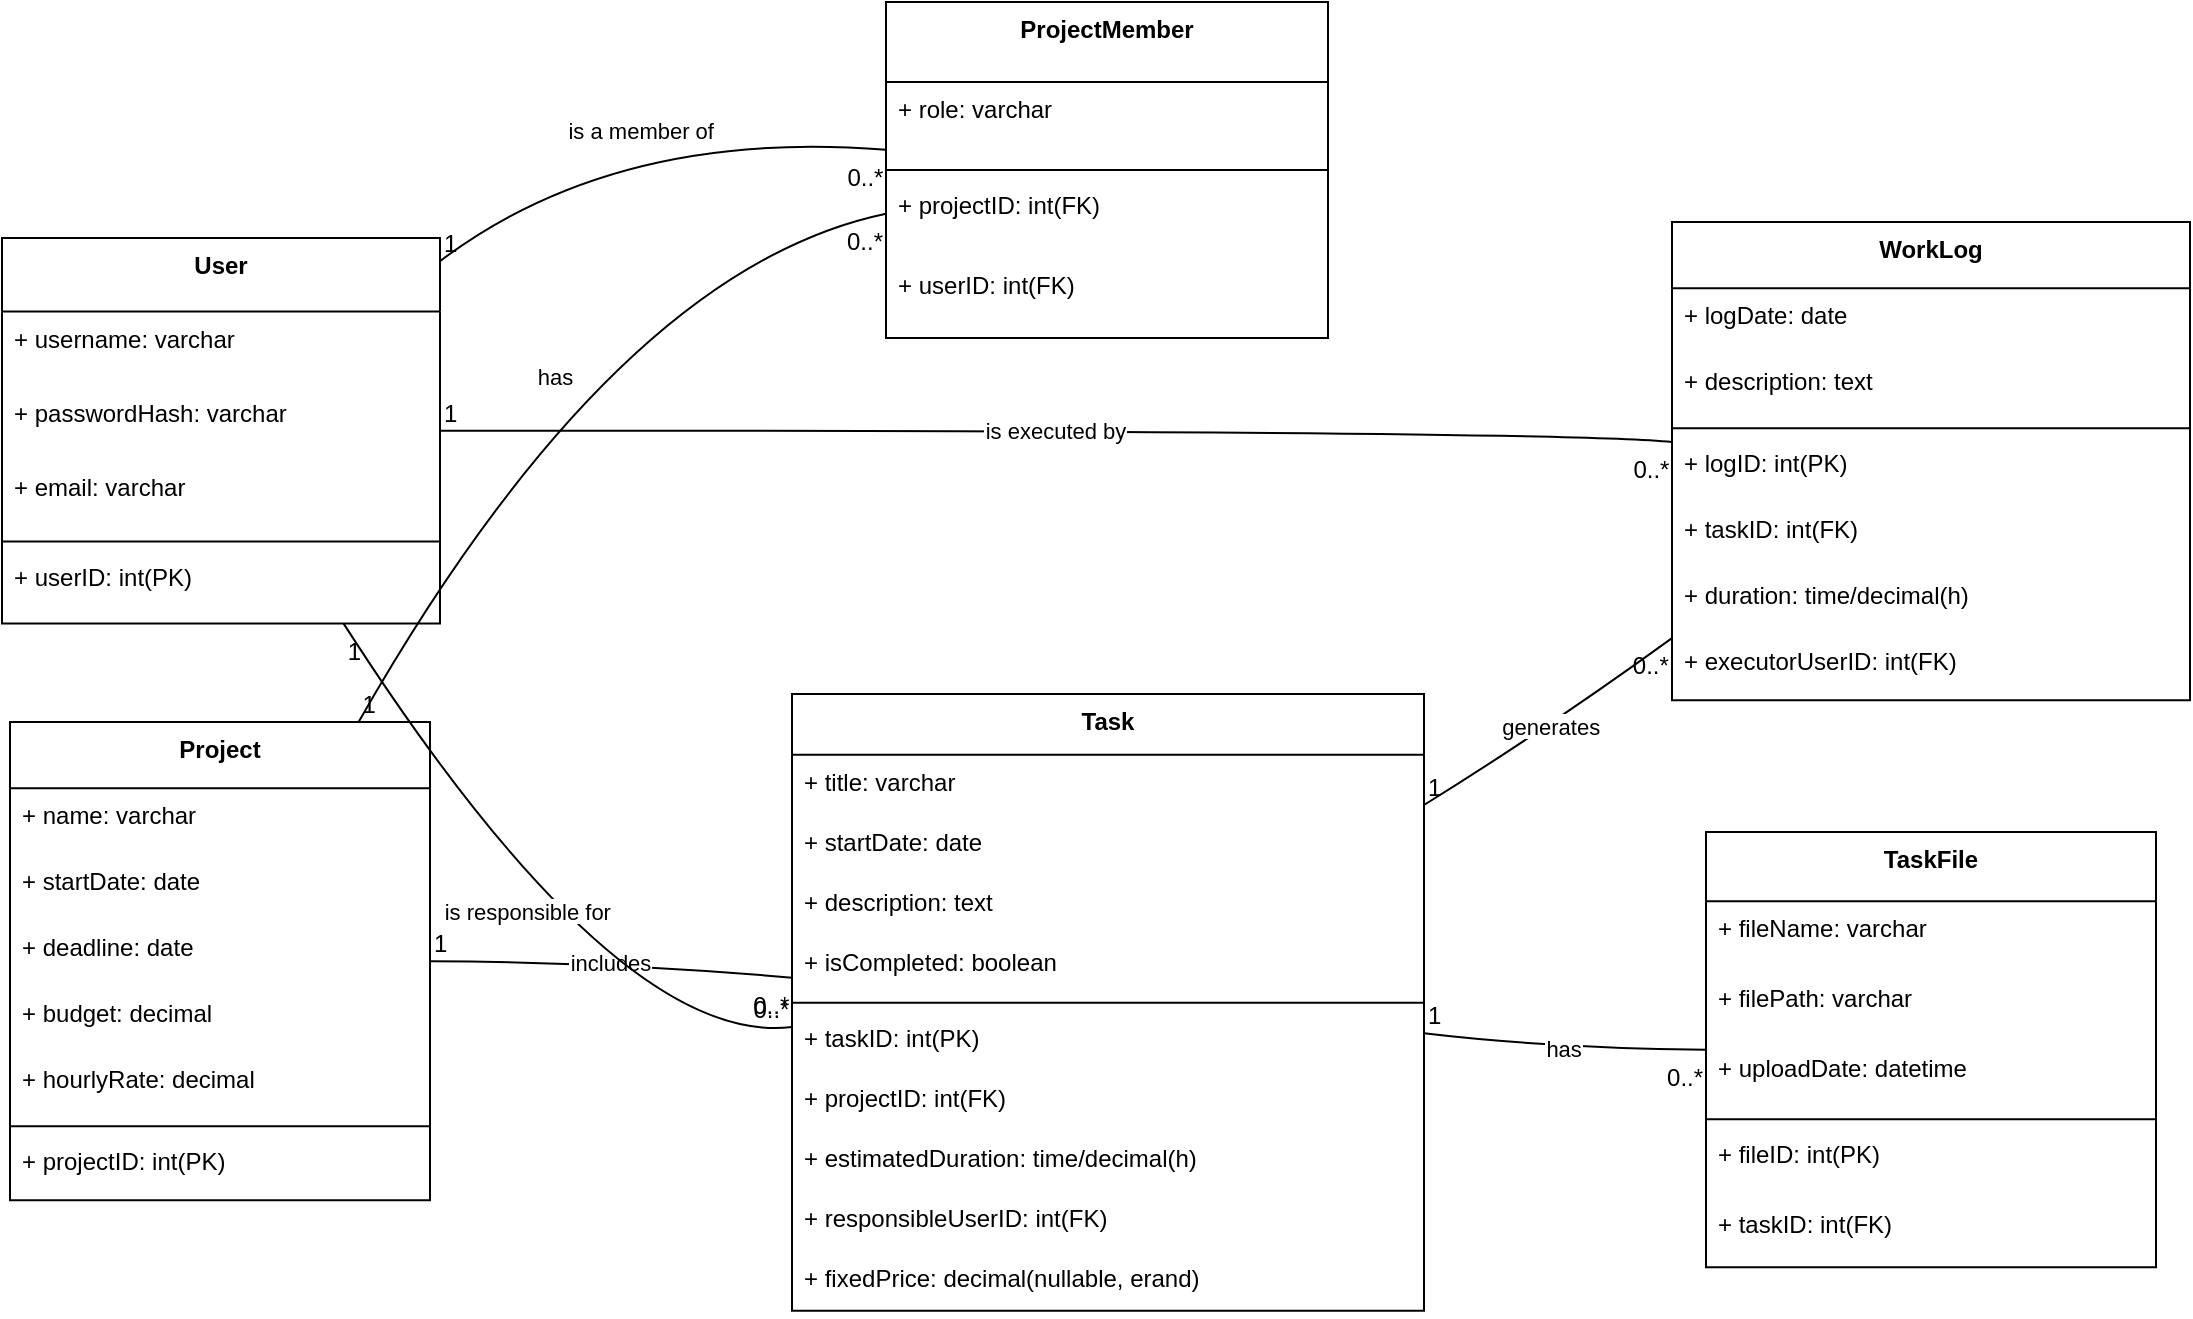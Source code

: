 <mxfile version="28.2.8">
  <diagram name="Page-1" id="e7e014a7-5840-1c2e-5031-d8a46d1fe8dd">
    <mxGraphModel dx="1694" dy="1110" grid="1" gridSize="10" guides="1" tooltips="1" connect="1" arrows="1" fold="1" page="1" pageScale="1" pageWidth="1169" pageHeight="826" background="none" math="0" shadow="0">
      <root>
        <mxCell id="0" />
        <mxCell id="1" parent="0" />
        <mxCell id="pMwz3xdZ2TT84sI3ZfPQ-42" value="User" style="swimlane;fontStyle=1;align=center;verticalAlign=top;childLayout=stackLayout;horizontal=1;startSize=36.8;horizontalStack=0;resizeParent=1;resizeParentMax=0;resizeLast=0;collapsible=0;marginBottom=0;" vertex="1" parent="1">
          <mxGeometry x="38" y="628" width="219" height="192.8" as="geometry" />
        </mxCell>
        <mxCell id="pMwz3xdZ2TT84sI3ZfPQ-43" value="+ username: varchar" style="text;strokeColor=none;fillColor=none;align=left;verticalAlign=top;spacingLeft=4;spacingRight=4;overflow=hidden;rotatable=0;points=[[0,0.5],[1,0.5]];portConstraint=eastwest;" vertex="1" parent="pMwz3xdZ2TT84sI3ZfPQ-42">
          <mxGeometry y="36.8" width="219" height="37" as="geometry" />
        </mxCell>
        <mxCell id="pMwz3xdZ2TT84sI3ZfPQ-44" value="+ passwordHash: varchar" style="text;strokeColor=none;fillColor=none;align=left;verticalAlign=top;spacingLeft=4;spacingRight=4;overflow=hidden;rotatable=0;points=[[0,0.5],[1,0.5]];portConstraint=eastwest;" vertex="1" parent="pMwz3xdZ2TT84sI3ZfPQ-42">
          <mxGeometry y="73.8" width="219" height="37" as="geometry" />
        </mxCell>
        <mxCell id="pMwz3xdZ2TT84sI3ZfPQ-45" value="+ email: varchar" style="text;strokeColor=none;fillColor=none;align=left;verticalAlign=top;spacingLeft=4;spacingRight=4;overflow=hidden;rotatable=0;points=[[0,0.5],[1,0.5]];portConstraint=eastwest;" vertex="1" parent="pMwz3xdZ2TT84sI3ZfPQ-42">
          <mxGeometry y="110.8" width="219" height="37" as="geometry" />
        </mxCell>
        <mxCell id="pMwz3xdZ2TT84sI3ZfPQ-46" style="line;strokeWidth=1;fillColor=none;align=left;verticalAlign=middle;spacingTop=-1;spacingLeft=3;spacingRight=3;rotatable=0;labelPosition=right;points=[];portConstraint=eastwest;strokeColor=inherit;" vertex="1" parent="pMwz3xdZ2TT84sI3ZfPQ-42">
          <mxGeometry y="147.8" width="219" height="8" as="geometry" />
        </mxCell>
        <mxCell id="pMwz3xdZ2TT84sI3ZfPQ-47" value="+ userID: int(PK)" style="text;strokeColor=none;fillColor=none;align=left;verticalAlign=top;spacingLeft=4;spacingRight=4;overflow=hidden;rotatable=0;points=[[0,0.5],[1,0.5]];portConstraint=eastwest;" vertex="1" parent="pMwz3xdZ2TT84sI3ZfPQ-42">
          <mxGeometry y="155.8" width="219" height="37" as="geometry" />
        </mxCell>
        <mxCell id="pMwz3xdZ2TT84sI3ZfPQ-48" value="Project" style="swimlane;fontStyle=1;align=center;verticalAlign=top;childLayout=stackLayout;horizontal=1;startSize=33.143;horizontalStack=0;resizeParent=1;resizeParentMax=0;resizeLast=0;collapsible=0;marginBottom=0;" vertex="1" parent="1">
          <mxGeometry x="42" y="870" width="210" height="239.143" as="geometry" />
        </mxCell>
        <mxCell id="pMwz3xdZ2TT84sI3ZfPQ-49" value="+ name: varchar" style="text;strokeColor=none;fillColor=none;align=left;verticalAlign=top;spacingLeft=4;spacingRight=4;overflow=hidden;rotatable=0;points=[[0,0.5],[1,0.5]];portConstraint=eastwest;" vertex="1" parent="pMwz3xdZ2TT84sI3ZfPQ-48">
          <mxGeometry y="33.143" width="210" height="33" as="geometry" />
        </mxCell>
        <mxCell id="pMwz3xdZ2TT84sI3ZfPQ-50" value="+ startDate: date" style="text;strokeColor=none;fillColor=none;align=left;verticalAlign=top;spacingLeft=4;spacingRight=4;overflow=hidden;rotatable=0;points=[[0,0.5],[1,0.5]];portConstraint=eastwest;" vertex="1" parent="pMwz3xdZ2TT84sI3ZfPQ-48">
          <mxGeometry y="66.143" width="210" height="33" as="geometry" />
        </mxCell>
        <mxCell id="pMwz3xdZ2TT84sI3ZfPQ-51" value="+ deadline: date" style="text;strokeColor=none;fillColor=none;align=left;verticalAlign=top;spacingLeft=4;spacingRight=4;overflow=hidden;rotatable=0;points=[[0,0.5],[1,0.5]];portConstraint=eastwest;" vertex="1" parent="pMwz3xdZ2TT84sI3ZfPQ-48">
          <mxGeometry y="99.143" width="210" height="33" as="geometry" />
        </mxCell>
        <mxCell id="pMwz3xdZ2TT84sI3ZfPQ-52" value="+ budget: decimal" style="text;strokeColor=none;fillColor=none;align=left;verticalAlign=top;spacingLeft=4;spacingRight=4;overflow=hidden;rotatable=0;points=[[0,0.5],[1,0.5]];portConstraint=eastwest;" vertex="1" parent="pMwz3xdZ2TT84sI3ZfPQ-48">
          <mxGeometry y="132.143" width="210" height="33" as="geometry" />
        </mxCell>
        <mxCell id="pMwz3xdZ2TT84sI3ZfPQ-53" value="+ hourlyRate: decimal" style="text;strokeColor=none;fillColor=none;align=left;verticalAlign=top;spacingLeft=4;spacingRight=4;overflow=hidden;rotatable=0;points=[[0,0.5],[1,0.5]];portConstraint=eastwest;" vertex="1" parent="pMwz3xdZ2TT84sI3ZfPQ-48">
          <mxGeometry y="165.143" width="210" height="33" as="geometry" />
        </mxCell>
        <mxCell id="pMwz3xdZ2TT84sI3ZfPQ-54" style="line;strokeWidth=1;fillColor=none;align=left;verticalAlign=middle;spacingTop=-1;spacingLeft=3;spacingRight=3;rotatable=0;labelPosition=right;points=[];portConstraint=eastwest;strokeColor=inherit;" vertex="1" parent="pMwz3xdZ2TT84sI3ZfPQ-48">
          <mxGeometry y="198.143" width="210" height="8" as="geometry" />
        </mxCell>
        <mxCell id="pMwz3xdZ2TT84sI3ZfPQ-55" value="+ projectID: int(PK)" style="text;strokeColor=none;fillColor=none;align=left;verticalAlign=top;spacingLeft=4;spacingRight=4;overflow=hidden;rotatable=0;points=[[0,0.5],[1,0.5]];portConstraint=eastwest;" vertex="1" parent="pMwz3xdZ2TT84sI3ZfPQ-48">
          <mxGeometry y="206.143" width="210" height="33" as="geometry" />
        </mxCell>
        <mxCell id="pMwz3xdZ2TT84sI3ZfPQ-56" value="ProjectMember" style="swimlane;fontStyle=1;align=center;verticalAlign=top;childLayout=stackLayout;horizontal=1;startSize=40;horizontalStack=0;resizeParent=1;resizeParentMax=0;resizeLast=0;collapsible=0;marginBottom=0;" vertex="1" parent="1">
          <mxGeometry x="480" y="510" width="221" height="168" as="geometry" />
        </mxCell>
        <mxCell id="pMwz3xdZ2TT84sI3ZfPQ-57" value="+ role: varchar" style="text;strokeColor=none;fillColor=none;align=left;verticalAlign=top;spacingLeft=4;spacingRight=4;overflow=hidden;rotatable=0;points=[[0,0.5],[1,0.5]];portConstraint=eastwest;" vertex="1" parent="pMwz3xdZ2TT84sI3ZfPQ-56">
          <mxGeometry y="40" width="221" height="40" as="geometry" />
        </mxCell>
        <mxCell id="pMwz3xdZ2TT84sI3ZfPQ-58" style="line;strokeWidth=1;fillColor=none;align=left;verticalAlign=middle;spacingTop=-1;spacingLeft=3;spacingRight=3;rotatable=0;labelPosition=right;points=[];portConstraint=eastwest;strokeColor=inherit;" vertex="1" parent="pMwz3xdZ2TT84sI3ZfPQ-56">
          <mxGeometry y="80" width="221" height="8" as="geometry" />
        </mxCell>
        <mxCell id="pMwz3xdZ2TT84sI3ZfPQ-59" value="+ projectID: int(FK)" style="text;strokeColor=none;fillColor=none;align=left;verticalAlign=top;spacingLeft=4;spacingRight=4;overflow=hidden;rotatable=0;points=[[0,0.5],[1,0.5]];portConstraint=eastwest;" vertex="1" parent="pMwz3xdZ2TT84sI3ZfPQ-56">
          <mxGeometry y="88" width="221" height="40" as="geometry" />
        </mxCell>
        <mxCell id="pMwz3xdZ2TT84sI3ZfPQ-60" value="+ userID: int(FK)" style="text;strokeColor=none;fillColor=none;align=left;verticalAlign=top;spacingLeft=4;spacingRight=4;overflow=hidden;rotatable=0;points=[[0,0.5],[1,0.5]];portConstraint=eastwest;" vertex="1" parent="pMwz3xdZ2TT84sI3ZfPQ-56">
          <mxGeometry y="128" width="221" height="40" as="geometry" />
        </mxCell>
        <mxCell id="pMwz3xdZ2TT84sI3ZfPQ-61" value="Task" style="swimlane;fontStyle=1;align=center;verticalAlign=top;childLayout=stackLayout;horizontal=1;startSize=30.4;horizontalStack=0;resizeParent=1;resizeParentMax=0;resizeLast=0;collapsible=0;marginBottom=0;" vertex="1" parent="1">
          <mxGeometry x="433" y="856" width="316" height="308.4" as="geometry" />
        </mxCell>
        <mxCell id="pMwz3xdZ2TT84sI3ZfPQ-62" value="+ title: varchar" style="text;strokeColor=none;fillColor=none;align=left;verticalAlign=top;spacingLeft=4;spacingRight=4;overflow=hidden;rotatable=0;points=[[0,0.5],[1,0.5]];portConstraint=eastwest;" vertex="1" parent="pMwz3xdZ2TT84sI3ZfPQ-61">
          <mxGeometry y="30.4" width="316" height="30" as="geometry" />
        </mxCell>
        <mxCell id="pMwz3xdZ2TT84sI3ZfPQ-63" value="+ startDate: date" style="text;strokeColor=none;fillColor=none;align=left;verticalAlign=top;spacingLeft=4;spacingRight=4;overflow=hidden;rotatable=0;points=[[0,0.5],[1,0.5]];portConstraint=eastwest;" vertex="1" parent="pMwz3xdZ2TT84sI3ZfPQ-61">
          <mxGeometry y="60.4" width="316" height="30" as="geometry" />
        </mxCell>
        <mxCell id="pMwz3xdZ2TT84sI3ZfPQ-64" value="+ description: text" style="text;strokeColor=none;fillColor=none;align=left;verticalAlign=top;spacingLeft=4;spacingRight=4;overflow=hidden;rotatable=0;points=[[0,0.5],[1,0.5]];portConstraint=eastwest;" vertex="1" parent="pMwz3xdZ2TT84sI3ZfPQ-61">
          <mxGeometry y="90.4" width="316" height="30" as="geometry" />
        </mxCell>
        <mxCell id="pMwz3xdZ2TT84sI3ZfPQ-65" value="+ isCompleted: boolean" style="text;strokeColor=none;fillColor=none;align=left;verticalAlign=top;spacingLeft=4;spacingRight=4;overflow=hidden;rotatable=0;points=[[0,0.5],[1,0.5]];portConstraint=eastwest;" vertex="1" parent="pMwz3xdZ2TT84sI3ZfPQ-61">
          <mxGeometry y="120.4" width="316" height="30" as="geometry" />
        </mxCell>
        <mxCell id="pMwz3xdZ2TT84sI3ZfPQ-66" style="line;strokeWidth=1;fillColor=none;align=left;verticalAlign=middle;spacingTop=-1;spacingLeft=3;spacingRight=3;rotatable=0;labelPosition=right;points=[];portConstraint=eastwest;strokeColor=inherit;" vertex="1" parent="pMwz3xdZ2TT84sI3ZfPQ-61">
          <mxGeometry y="150.4" width="316" height="8" as="geometry" />
        </mxCell>
        <mxCell id="pMwz3xdZ2TT84sI3ZfPQ-67" value="+ taskID: int(PK)" style="text;strokeColor=none;fillColor=none;align=left;verticalAlign=top;spacingLeft=4;spacingRight=4;overflow=hidden;rotatable=0;points=[[0,0.5],[1,0.5]];portConstraint=eastwest;" vertex="1" parent="pMwz3xdZ2TT84sI3ZfPQ-61">
          <mxGeometry y="158.4" width="316" height="30" as="geometry" />
        </mxCell>
        <mxCell id="pMwz3xdZ2TT84sI3ZfPQ-68" value="+ projectID: int(FK)" style="text;strokeColor=none;fillColor=none;align=left;verticalAlign=top;spacingLeft=4;spacingRight=4;overflow=hidden;rotatable=0;points=[[0,0.5],[1,0.5]];portConstraint=eastwest;" vertex="1" parent="pMwz3xdZ2TT84sI3ZfPQ-61">
          <mxGeometry y="188.4" width="316" height="30" as="geometry" />
        </mxCell>
        <mxCell id="pMwz3xdZ2TT84sI3ZfPQ-69" value="+ estimatedDuration: time/decimal(h)" style="text;strokeColor=none;fillColor=none;align=left;verticalAlign=top;spacingLeft=4;spacingRight=4;overflow=hidden;rotatable=0;points=[[0,0.5],[1,0.5]];portConstraint=eastwest;" vertex="1" parent="pMwz3xdZ2TT84sI3ZfPQ-61">
          <mxGeometry y="218.4" width="316" height="30" as="geometry" />
        </mxCell>
        <mxCell id="pMwz3xdZ2TT84sI3ZfPQ-70" value="+ responsibleUserID: int(FK)" style="text;strokeColor=none;fillColor=none;align=left;verticalAlign=top;spacingLeft=4;spacingRight=4;overflow=hidden;rotatable=0;points=[[0,0.5],[1,0.5]];portConstraint=eastwest;" vertex="1" parent="pMwz3xdZ2TT84sI3ZfPQ-61">
          <mxGeometry y="248.4" width="316" height="30" as="geometry" />
        </mxCell>
        <mxCell id="pMwz3xdZ2TT84sI3ZfPQ-71" value="+ fixedPrice: decimal(nullable, erand)" style="text;strokeColor=none;fillColor=none;align=left;verticalAlign=top;spacingLeft=4;spacingRight=4;overflow=hidden;rotatable=0;points=[[0,0.5],[1,0.5]];portConstraint=eastwest;" vertex="1" parent="pMwz3xdZ2TT84sI3ZfPQ-61">
          <mxGeometry y="278.4" width="316" height="30" as="geometry" />
        </mxCell>
        <mxCell id="pMwz3xdZ2TT84sI3ZfPQ-72" value="WorkLog" style="swimlane;fontStyle=1;align=center;verticalAlign=top;childLayout=stackLayout;horizontal=1;startSize=33.143;horizontalStack=0;resizeParent=1;resizeParentMax=0;resizeLast=0;collapsible=0;marginBottom=0;" vertex="1" parent="1">
          <mxGeometry x="873" y="620" width="259" height="239.143" as="geometry" />
        </mxCell>
        <mxCell id="pMwz3xdZ2TT84sI3ZfPQ-73" value="+ logDate: date" style="text;strokeColor=none;fillColor=none;align=left;verticalAlign=top;spacingLeft=4;spacingRight=4;overflow=hidden;rotatable=0;points=[[0,0.5],[1,0.5]];portConstraint=eastwest;" vertex="1" parent="pMwz3xdZ2TT84sI3ZfPQ-72">
          <mxGeometry y="33.143" width="259" height="33" as="geometry" />
        </mxCell>
        <mxCell id="pMwz3xdZ2TT84sI3ZfPQ-74" value="+ description: text" style="text;strokeColor=none;fillColor=none;align=left;verticalAlign=top;spacingLeft=4;spacingRight=4;overflow=hidden;rotatable=0;points=[[0,0.5],[1,0.5]];portConstraint=eastwest;" vertex="1" parent="pMwz3xdZ2TT84sI3ZfPQ-72">
          <mxGeometry y="66.143" width="259" height="33" as="geometry" />
        </mxCell>
        <mxCell id="pMwz3xdZ2TT84sI3ZfPQ-75" style="line;strokeWidth=1;fillColor=none;align=left;verticalAlign=middle;spacingTop=-1;spacingLeft=3;spacingRight=3;rotatable=0;labelPosition=right;points=[];portConstraint=eastwest;strokeColor=inherit;" vertex="1" parent="pMwz3xdZ2TT84sI3ZfPQ-72">
          <mxGeometry y="99.143" width="259" height="8" as="geometry" />
        </mxCell>
        <mxCell id="pMwz3xdZ2TT84sI3ZfPQ-76" value="+ logID: int(PK)" style="text;strokeColor=none;fillColor=none;align=left;verticalAlign=top;spacingLeft=4;spacingRight=4;overflow=hidden;rotatable=0;points=[[0,0.5],[1,0.5]];portConstraint=eastwest;" vertex="1" parent="pMwz3xdZ2TT84sI3ZfPQ-72">
          <mxGeometry y="107.143" width="259" height="33" as="geometry" />
        </mxCell>
        <mxCell id="pMwz3xdZ2TT84sI3ZfPQ-77" value="+ taskID: int(FK)" style="text;strokeColor=none;fillColor=none;align=left;verticalAlign=top;spacingLeft=4;spacingRight=4;overflow=hidden;rotatable=0;points=[[0,0.5],[1,0.5]];portConstraint=eastwest;" vertex="1" parent="pMwz3xdZ2TT84sI3ZfPQ-72">
          <mxGeometry y="140.143" width="259" height="33" as="geometry" />
        </mxCell>
        <mxCell id="pMwz3xdZ2TT84sI3ZfPQ-78" value="+ duration: time/decimal(h)" style="text;strokeColor=none;fillColor=none;align=left;verticalAlign=top;spacingLeft=4;spacingRight=4;overflow=hidden;rotatable=0;points=[[0,0.5],[1,0.5]];portConstraint=eastwest;" vertex="1" parent="pMwz3xdZ2TT84sI3ZfPQ-72">
          <mxGeometry y="173.143" width="259" height="33" as="geometry" />
        </mxCell>
        <mxCell id="pMwz3xdZ2TT84sI3ZfPQ-79" value="+ executorUserID: int(FK)" style="text;strokeColor=none;fillColor=none;align=left;verticalAlign=top;spacingLeft=4;spacingRight=4;overflow=hidden;rotatable=0;points=[[0,0.5],[1,0.5]];portConstraint=eastwest;" vertex="1" parent="pMwz3xdZ2TT84sI3ZfPQ-72">
          <mxGeometry y="206.143" width="259" height="33" as="geometry" />
        </mxCell>
        <mxCell id="pMwz3xdZ2TT84sI3ZfPQ-80" value="TaskFile" style="swimlane;fontStyle=1;align=center;verticalAlign=top;childLayout=stackLayout;horizontal=1;startSize=34.667;horizontalStack=0;resizeParent=1;resizeParentMax=0;resizeLast=0;collapsible=0;marginBottom=0;" vertex="1" parent="1">
          <mxGeometry x="890" y="925" width="225" height="217.667" as="geometry" />
        </mxCell>
        <mxCell id="pMwz3xdZ2TT84sI3ZfPQ-81" value="+ fileName: varchar" style="text;strokeColor=none;fillColor=none;align=left;verticalAlign=top;spacingLeft=4;spacingRight=4;overflow=hidden;rotatable=0;points=[[0,0.5],[1,0.5]];portConstraint=eastwest;" vertex="1" parent="pMwz3xdZ2TT84sI3ZfPQ-80">
          <mxGeometry y="34.667" width="225" height="35" as="geometry" />
        </mxCell>
        <mxCell id="pMwz3xdZ2TT84sI3ZfPQ-82" value="+ filePath: varchar" style="text;strokeColor=none;fillColor=none;align=left;verticalAlign=top;spacingLeft=4;spacingRight=4;overflow=hidden;rotatable=0;points=[[0,0.5],[1,0.5]];portConstraint=eastwest;" vertex="1" parent="pMwz3xdZ2TT84sI3ZfPQ-80">
          <mxGeometry y="69.667" width="225" height="35" as="geometry" />
        </mxCell>
        <mxCell id="pMwz3xdZ2TT84sI3ZfPQ-83" value="+ uploadDate: datetime" style="text;strokeColor=none;fillColor=none;align=left;verticalAlign=top;spacingLeft=4;spacingRight=4;overflow=hidden;rotatable=0;points=[[0,0.5],[1,0.5]];portConstraint=eastwest;" vertex="1" parent="pMwz3xdZ2TT84sI3ZfPQ-80">
          <mxGeometry y="104.667" width="225" height="35" as="geometry" />
        </mxCell>
        <mxCell id="pMwz3xdZ2TT84sI3ZfPQ-84" style="line;strokeWidth=1;fillColor=none;align=left;verticalAlign=middle;spacingTop=-1;spacingLeft=3;spacingRight=3;rotatable=0;labelPosition=right;points=[];portConstraint=eastwest;strokeColor=inherit;" vertex="1" parent="pMwz3xdZ2TT84sI3ZfPQ-80">
          <mxGeometry y="139.667" width="225" height="8" as="geometry" />
        </mxCell>
        <mxCell id="pMwz3xdZ2TT84sI3ZfPQ-85" value="+ fileID: int(PK)" style="text;strokeColor=none;fillColor=none;align=left;verticalAlign=top;spacingLeft=4;spacingRight=4;overflow=hidden;rotatable=0;points=[[0,0.5],[1,0.5]];portConstraint=eastwest;" vertex="1" parent="pMwz3xdZ2TT84sI3ZfPQ-80">
          <mxGeometry y="147.667" width="225" height="35" as="geometry" />
        </mxCell>
        <mxCell id="pMwz3xdZ2TT84sI3ZfPQ-86" value="+ taskID: int(FK)" style="text;strokeColor=none;fillColor=none;align=left;verticalAlign=top;spacingLeft=4;spacingRight=4;overflow=hidden;rotatable=0;points=[[0,0.5],[1,0.5]];portConstraint=eastwest;" vertex="1" parent="pMwz3xdZ2TT84sI3ZfPQ-80">
          <mxGeometry y="182.667" width="225" height="35" as="geometry" />
        </mxCell>
        <mxCell id="pMwz3xdZ2TT84sI3ZfPQ-87" value="is a member of" style="curved=1;startArrow=none;endArrow=none;exitX=1;exitY=0.06;entryX=0;entryY=0.44;rounded=0;" edge="1" parent="1" source="pMwz3xdZ2TT84sI3ZfPQ-42" target="pMwz3xdZ2TT84sI3ZfPQ-56">
          <mxGeometry relative="1" as="geometry">
            <Array as="points">
              <mxPoint x="345" y="573" />
            </Array>
          </mxGeometry>
        </mxCell>
        <mxCell id="pMwz3xdZ2TT84sI3ZfPQ-88" value="1" style="edgeLabel;resizable=0;labelBackgroundColor=none;fontSize=12;align=left;verticalAlign=bottom;" vertex="1" parent="pMwz3xdZ2TT84sI3ZfPQ-87">
          <mxGeometry x="-1" relative="1" as="geometry" />
        </mxCell>
        <mxCell id="pMwz3xdZ2TT84sI3ZfPQ-89" value="0..*" style="edgeLabel;resizable=0;labelBackgroundColor=none;fontSize=12;align=right;verticalAlign=top;" vertex="1" parent="pMwz3xdZ2TT84sI3ZfPQ-87">
          <mxGeometry x="1" relative="1" as="geometry" />
        </mxCell>
        <mxCell id="pMwz3xdZ2TT84sI3ZfPQ-90" value="has" style="curved=1;startArrow=none;endArrow=none;exitX=0.83;exitY=0;entryX=0;entryY=0.63;rounded=0;" edge="1" parent="1" source="pMwz3xdZ2TT84sI3ZfPQ-48" target="pMwz3xdZ2TT84sI3ZfPQ-56">
          <mxGeometry relative="1" as="geometry">
            <Array as="points">
              <mxPoint x="345" y="644" />
            </Array>
          </mxGeometry>
        </mxCell>
        <mxCell id="pMwz3xdZ2TT84sI3ZfPQ-91" value="1" style="edgeLabel;resizable=0;labelBackgroundColor=none;fontSize=12;align=left;verticalAlign=bottom;" vertex="1" parent="pMwz3xdZ2TT84sI3ZfPQ-90">
          <mxGeometry x="-1" relative="1" as="geometry" />
        </mxCell>
        <mxCell id="pMwz3xdZ2TT84sI3ZfPQ-92" value="0..*" style="edgeLabel;resizable=0;labelBackgroundColor=none;fontSize=12;align=right;verticalAlign=top;" vertex="1" parent="pMwz3xdZ2TT84sI3ZfPQ-90">
          <mxGeometry x="1" relative="1" as="geometry" />
        </mxCell>
        <mxCell id="pMwz3xdZ2TT84sI3ZfPQ-93" value="includes" style="curved=1;startArrow=none;endArrow=none;exitX=1;exitY=0.5;entryX=0;entryY=0.46;rounded=0;" edge="1" parent="1" source="pMwz3xdZ2TT84sI3ZfPQ-48" target="pMwz3xdZ2TT84sI3ZfPQ-61">
          <mxGeometry relative="1" as="geometry">
            <Array as="points">
              <mxPoint x="345" y="990" />
            </Array>
          </mxGeometry>
        </mxCell>
        <mxCell id="pMwz3xdZ2TT84sI3ZfPQ-94" value="1" style="edgeLabel;resizable=0;labelBackgroundColor=none;fontSize=12;align=left;verticalAlign=bottom;" vertex="1" parent="pMwz3xdZ2TT84sI3ZfPQ-93">
          <mxGeometry x="-1" relative="1" as="geometry" />
        </mxCell>
        <mxCell id="pMwz3xdZ2TT84sI3ZfPQ-95" value="0..*" style="edgeLabel;resizable=0;labelBackgroundColor=none;fontSize=12;align=right;verticalAlign=top;" vertex="1" parent="pMwz3xdZ2TT84sI3ZfPQ-93">
          <mxGeometry x="1" relative="1" as="geometry" />
        </mxCell>
        <mxCell id="pMwz3xdZ2TT84sI3ZfPQ-96" value="is responsible for" style="curved=1;startArrow=none;endArrow=none;exitX=0.78;exitY=1;entryX=0;entryY=0.54;rounded=0;" edge="1" parent="1" source="pMwz3xdZ2TT84sI3ZfPQ-42" target="pMwz3xdZ2TT84sI3ZfPQ-61">
          <mxGeometry relative="1" as="geometry">
            <Array as="points">
              <mxPoint x="345" y="1033" />
            </Array>
          </mxGeometry>
        </mxCell>
        <mxCell id="pMwz3xdZ2TT84sI3ZfPQ-97" value="1" style="edgeLabel;resizable=0;labelBackgroundColor=none;fontSize=12;align=left;verticalAlign=top;" vertex="1" parent="pMwz3xdZ2TT84sI3ZfPQ-96">
          <mxGeometry x="-1" relative="1" as="geometry" />
        </mxCell>
        <mxCell id="pMwz3xdZ2TT84sI3ZfPQ-98" value="0..*" style="edgeLabel;resizable=0;labelBackgroundColor=none;fontSize=12;align=right;verticalAlign=bottom;" vertex="1" parent="pMwz3xdZ2TT84sI3ZfPQ-96">
          <mxGeometry x="1" relative="1" as="geometry" />
        </mxCell>
        <mxCell id="pMwz3xdZ2TT84sI3ZfPQ-99" value="is executed by" style="curved=1;startArrow=none;endArrow=none;exitX=1;exitY=0.5;entryX=0;entryY=0.46;rounded=0;" edge="1" parent="1" source="pMwz3xdZ2TT84sI3ZfPQ-42" target="pMwz3xdZ2TT84sI3ZfPQ-72">
          <mxGeometry relative="1" as="geometry">
            <Array as="points">
              <mxPoint x="811" y="724" />
            </Array>
          </mxGeometry>
        </mxCell>
        <mxCell id="pMwz3xdZ2TT84sI3ZfPQ-100" value="1" style="edgeLabel;resizable=0;labelBackgroundColor=none;fontSize=12;align=left;verticalAlign=bottom;" vertex="1" parent="pMwz3xdZ2TT84sI3ZfPQ-99">
          <mxGeometry x="-1" relative="1" as="geometry" />
        </mxCell>
        <mxCell id="pMwz3xdZ2TT84sI3ZfPQ-101" value="0..*" style="edgeLabel;resizable=0;labelBackgroundColor=none;fontSize=12;align=right;verticalAlign=top;" vertex="1" parent="pMwz3xdZ2TT84sI3ZfPQ-99">
          <mxGeometry x="1" relative="1" as="geometry" />
        </mxCell>
        <mxCell id="pMwz3xdZ2TT84sI3ZfPQ-102" value="generates" style="curved=1;startArrow=none;endArrow=none;exitX=1;exitY=0.18;entryX=0;entryY=0.87;rounded=0;" edge="1" parent="1" source="pMwz3xdZ2TT84sI3ZfPQ-61" target="pMwz3xdZ2TT84sI3ZfPQ-72">
          <mxGeometry relative="1" as="geometry">
            <Array as="points">
              <mxPoint x="811" y="873" />
            </Array>
          </mxGeometry>
        </mxCell>
        <mxCell id="pMwz3xdZ2TT84sI3ZfPQ-103" value="1" style="edgeLabel;resizable=0;labelBackgroundColor=none;fontSize=12;align=left;verticalAlign=bottom;" vertex="1" parent="pMwz3xdZ2TT84sI3ZfPQ-102">
          <mxGeometry x="-1" relative="1" as="geometry" />
        </mxCell>
        <mxCell id="pMwz3xdZ2TT84sI3ZfPQ-104" value="0..*" style="edgeLabel;resizable=0;labelBackgroundColor=none;fontSize=12;align=right;verticalAlign=top;" vertex="1" parent="pMwz3xdZ2TT84sI3ZfPQ-102">
          <mxGeometry x="1" relative="1" as="geometry" />
        </mxCell>
        <mxCell id="pMwz3xdZ2TT84sI3ZfPQ-105" value="has" style="curved=1;startArrow=none;endArrow=none;exitX=1;exitY=0.55;entryX=0;entryY=0.5;rounded=0;" edge="1" parent="1" source="pMwz3xdZ2TT84sI3ZfPQ-61" target="pMwz3xdZ2TT84sI3ZfPQ-80">
          <mxGeometry relative="1" as="geometry">
            <Array as="points">
              <mxPoint x="811" y="1033" />
            </Array>
          </mxGeometry>
        </mxCell>
        <mxCell id="pMwz3xdZ2TT84sI3ZfPQ-106" value="1" style="edgeLabel;resizable=0;labelBackgroundColor=none;fontSize=12;align=left;verticalAlign=bottom;" vertex="1" parent="pMwz3xdZ2TT84sI3ZfPQ-105">
          <mxGeometry x="-1" relative="1" as="geometry" />
        </mxCell>
        <mxCell id="pMwz3xdZ2TT84sI3ZfPQ-107" value="0..*" style="edgeLabel;resizable=0;labelBackgroundColor=none;fontSize=12;align=right;verticalAlign=top;" vertex="1" parent="pMwz3xdZ2TT84sI3ZfPQ-105">
          <mxGeometry x="1" relative="1" as="geometry" />
        </mxCell>
      </root>
    </mxGraphModel>
  </diagram>
</mxfile>
